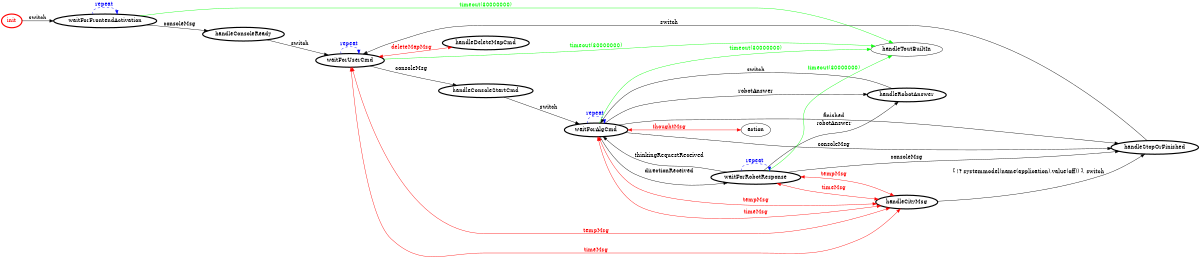 /*
*
* A GraphViz DOT FSM description 
* Please use a GraphViz visualizer (like http://www.webgraphviz.com)
*  
*/

digraph finite_state_machine {
	rankdir=LR
	size="8,5"
	
	init [ color = red ][ fontcolor = red ][ penwidth = 3 ]
	handleCityMsg [ color = black ][ fontcolor = black ][ penwidth = 3 ]
	waitForAlgCmd [ color = black ][ fontcolor = black ][ penwidth = 3 ]
	handleStopOrFinished [ color = black ][ fontcolor = black ][ penwidth = 3 ]
	handleDeleteMapCmd [ color = black ][ fontcolor = black ][ penwidth = 3 ]
	handleConsoleStartCmd [ color = black ][ fontcolor = black ][ penwidth = 3 ]
	waitForFrontendActivation [ color = black ][ fontcolor = black ][ penwidth = 3 ]
	waitForUserCmd [ color = black ][ fontcolor = black ][ penwidth = 3 ]
	handleConsoleReady [ color = black ][ fontcolor = black ][ penwidth = 3 ]
	handleRobotAnswer [ color = black ][ fontcolor = black ][ penwidth = 3 ]
	waitForRobotResponse [ color = black ][ fontcolor = black ][ penwidth = 3 ]
	
	waitForAlgCmd -> waitForAlgCmd [ label = "repeat "][ style = dashed ][ color = blue ][ fontcolor = blue ]
	waitForRobotResponse -> handleToutBuiltIn [ label = "timeout(30000000)" ][ color = green ][ fontcolor = green ]
	waitForUserCmd -> handleConsoleStartCmd [ label = "consoleMsg" ][ color = black ][ fontcolor = black ]
	waitForRobotResponse -> handleCityMsg [ label = "tempMsg" ][ color = red ][ fontcolor = red ][ dir = both ]
	waitForUserCmd -> handleDeleteMapCmd [ label = "deleteMapMsg" ][ color = red ][ fontcolor = red ][ dir = both ]
	waitForFrontendActivation -> handleConsoleReady [ label = "consoleMsg" ][ color = black ][ fontcolor = black ]
	waitForRobotResponse -> handleCityMsg [ label = "timeMsg" ][ color = red ][ fontcolor = red ][ dir = both ]
	waitForAlgCmd -> handleCityMsg [ label = "tempMsg" ][ color = red ][ fontcolor = red ][ dir = both ]
	waitForUserCmd -> handleToutBuiltIn [ label = "timeout(30000000)" ][ color = green ][ fontcolor = green ]
	handleRobotAnswer -> waitForAlgCmd [ label = "switch" ][ color = black ][ fontcolor = black ]
	waitForAlgCmd -> waitForRobotResponse [ label = "directionReceived" ][ color = black ][ fontcolor = black ]
	waitForUserCmd -> handleCityMsg [ label = "timeMsg" ][ color = red ][ fontcolor = red ][ dir = both ]
	handleConsoleStartCmd -> waitForAlgCmd [ label = "switch" ][ color = black ][ fontcolor = black ]
	waitForRobotResponse -> handleRobotAnswer [ label = "robotAnswer" ][ color = black ][ fontcolor = black ]
	handleConsoleReady -> waitForUserCmd [ label = "switch" ][ color = black ][ fontcolor = black ]
	waitForAlgCmd -> handleToutBuiltIn [ label = "timeout(30000000)" ][ color = green ][ fontcolor = green ]
	waitForAlgCmd -> handleCityMsg [ label = "timeMsg" ][ color = red ][ fontcolor = red ][ dir = both ]
	waitForUserCmd -> waitForUserCmd [ label = "repeat "][ style = dashed ][ color = blue ][ fontcolor = blue ]
	waitForRobotResponse -> waitForRobotResponse [ label = "repeat "][ style = dashed ][ color = blue ][ fontcolor = blue ]
	init -> waitForFrontendActivation [ label = "switch" ][ color = black ][ fontcolor = black ]
	waitForAlgCmd -> handleRobotAnswer [ label = "robotAnswer" ][ color = black ][ fontcolor = black ]
	waitForUserCmd -> handleCityMsg [ label = "tempMsg" ][ color = red ][ fontcolor = red ][ dir = both ]
	waitForAlgCmd -> action [ label = "thoughtMsg" ][ color = red ][ fontcolor = red ][ dir = both ]
	handleCityMsg -> handleStopOrFinished [ label = "[ !? systemmodel(name(application),value(off)) ], switch" ][ color = black ][ fontcolor = black ]
	handleStopOrFinished -> waitForUserCmd [ label = "switch" ][ color = black ][ fontcolor = black ]
	waitForRobotResponse -> handleStopOrFinished [ label = "consoleMsg" ][ color = black ][ fontcolor = black ]
	waitForFrontendActivation -> handleToutBuiltIn [ label = "timeout(30000000)" ][ color = green ][ fontcolor = green ]
	waitForAlgCmd -> handleStopOrFinished [ label = "finished" ][ color = black ][ fontcolor = black ]
	waitForFrontendActivation -> waitForFrontendActivation [ label = "repeat "][ style = dashed ][ color = blue ][ fontcolor = blue ]
	waitForRobotResponse -> waitForAlgCmd [ label = "thinkingRequestReceived" ][ color = black ][ fontcolor = black ]
	waitForAlgCmd -> handleStopOrFinished [ label = "consoleMsg" ][ color = black ][ fontcolor = black ]
}
